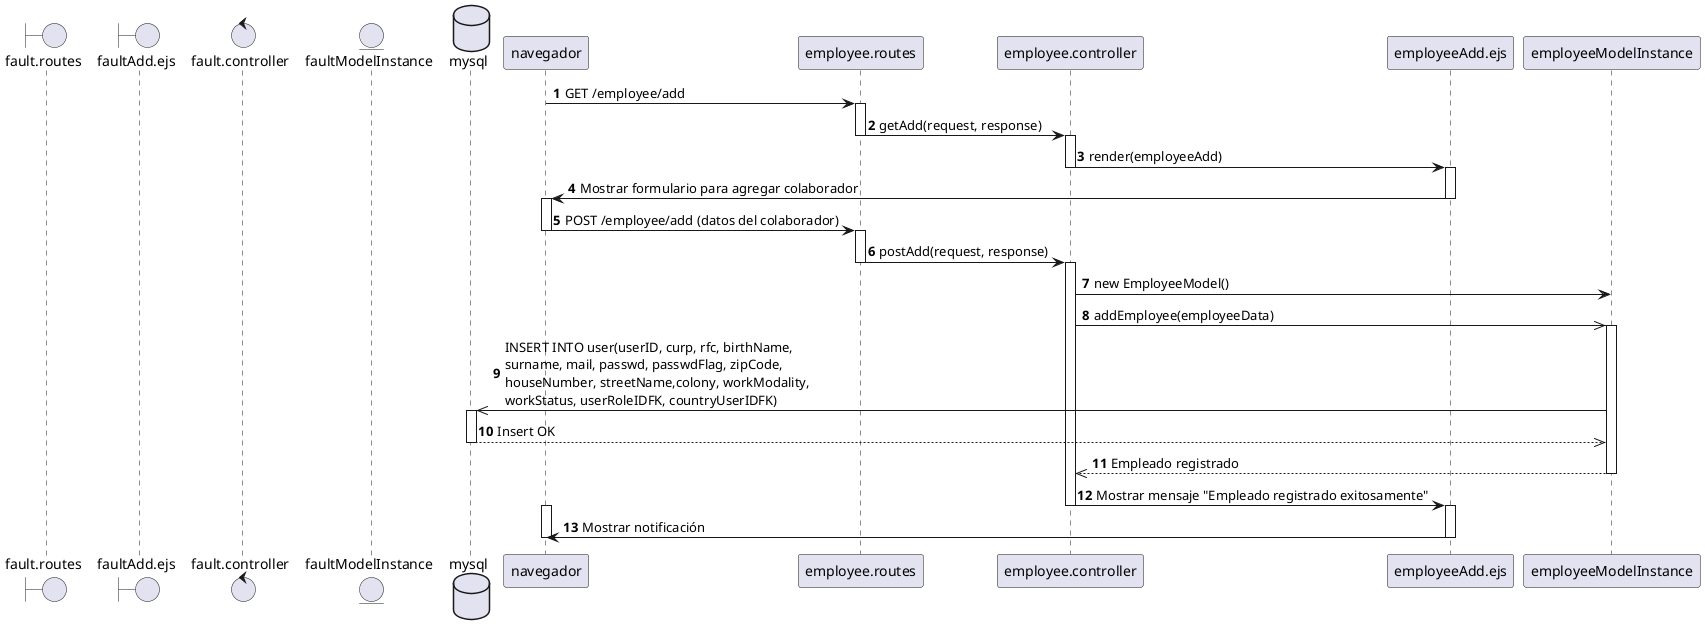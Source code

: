 @startuml CU38 - Superadmin registra evidencia de falta
boundary fault.routes
boundary faultAdd.ejs
control fault.controller
entity faultModelInstance
database mysql

autonumber
navegador -> employee.routes : GET /employee/add
activate employee.routes

employee.routes -> employee.controller: getAdd(request, response)
deactivate employee.routes
activate employee.controller

employee.controller -> employeeAdd.ejs: render(employeeAdd)
deactivate employee.controller
activate employeeAdd.ejs

employeeAdd.ejs -> navegador : Mostrar formulario para agregar colaborador
deactivate employeeAdd.ejs
activate navegador

navegador -> employee.routes : POST /employee/add (datos del colaborador)
deactivate navegador
activate employee.routes

employee.routes -> employee.controller : postAdd(request, response)
deactivate employee.routes
activate employee.controller

employee.controller -> employeeModelInstance : new EmployeeModel()

employee.controller ->> employeeModelInstance : addEmployee(employeeData)
activate employeeModelInstance

employeeModelInstance ->> mysql : INSERT INTO user(userID, curp, rfc, birthName,\nsurname, mail, passwd, passwdFlag, zipCode,\nhouseNumber, streetName,colony, workModality,\nworkStatus, userRoleIDFK, countryUserIDFK)
activate mysql
mysql -->> employeeModelInstance : Insert OK
deactivate mysql
employeeModelInstance -->> employee.controller : Empleado registrado
deactivate employeeModelInstance

employee.controller -> employeeAdd.ejs : Mostrar mensaje "Empleado registrado exitosamente"
deactivate employee.controller
activate employeeAdd.ejs
activate navegador
employeeAdd.ejs -> navegador : Mostrar notificación
deactivate navegador
deactivate employeeAdd.ejs
deactivate employee.routes
@enduml